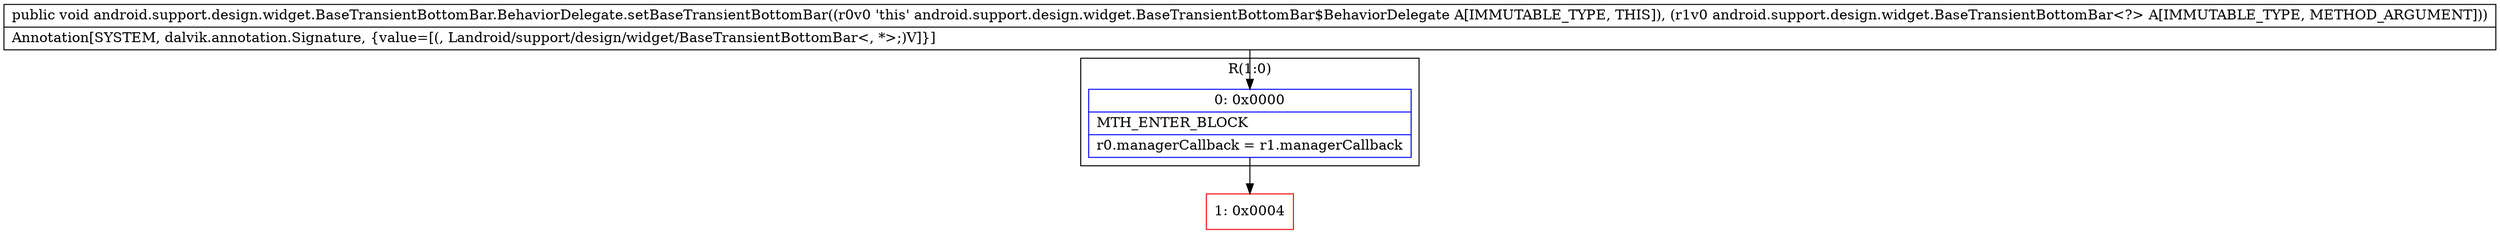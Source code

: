 digraph "CFG forandroid.support.design.widget.BaseTransientBottomBar.BehaviorDelegate.setBaseTransientBottomBar(Landroid\/support\/design\/widget\/BaseTransientBottomBar;)V" {
subgraph cluster_Region_1739171841 {
label = "R(1:0)";
node [shape=record,color=blue];
Node_0 [shape=record,label="{0\:\ 0x0000|MTH_ENTER_BLOCK\l|r0.managerCallback = r1.managerCallback\l}"];
}
Node_1 [shape=record,color=red,label="{1\:\ 0x0004}"];
MethodNode[shape=record,label="{public void android.support.design.widget.BaseTransientBottomBar.BehaviorDelegate.setBaseTransientBottomBar((r0v0 'this' android.support.design.widget.BaseTransientBottomBar$BehaviorDelegate A[IMMUTABLE_TYPE, THIS]), (r1v0 android.support.design.widget.BaseTransientBottomBar\<?\> A[IMMUTABLE_TYPE, METHOD_ARGUMENT]))  | Annotation[SYSTEM, dalvik.annotation.Signature, \{value=[(, Landroid\/support\/design\/widget\/BaseTransientBottomBar\<, *\>;)V]\}]\l}"];
MethodNode -> Node_0;
Node_0 -> Node_1;
}

